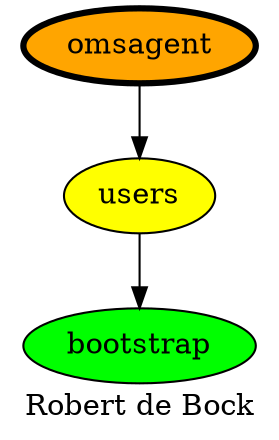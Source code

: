 digraph PhiloDilemma {
  label = "Robert de Bock" ;
  overlap=false
  {
    bootstrap [fillcolor=green style=filled]
    users [fillcolor=yellow style=filled]
    omsagent [fillcolor=orange style=filled penwidth=3]
  }
  omsagent -> users
  users -> bootstrap
}
